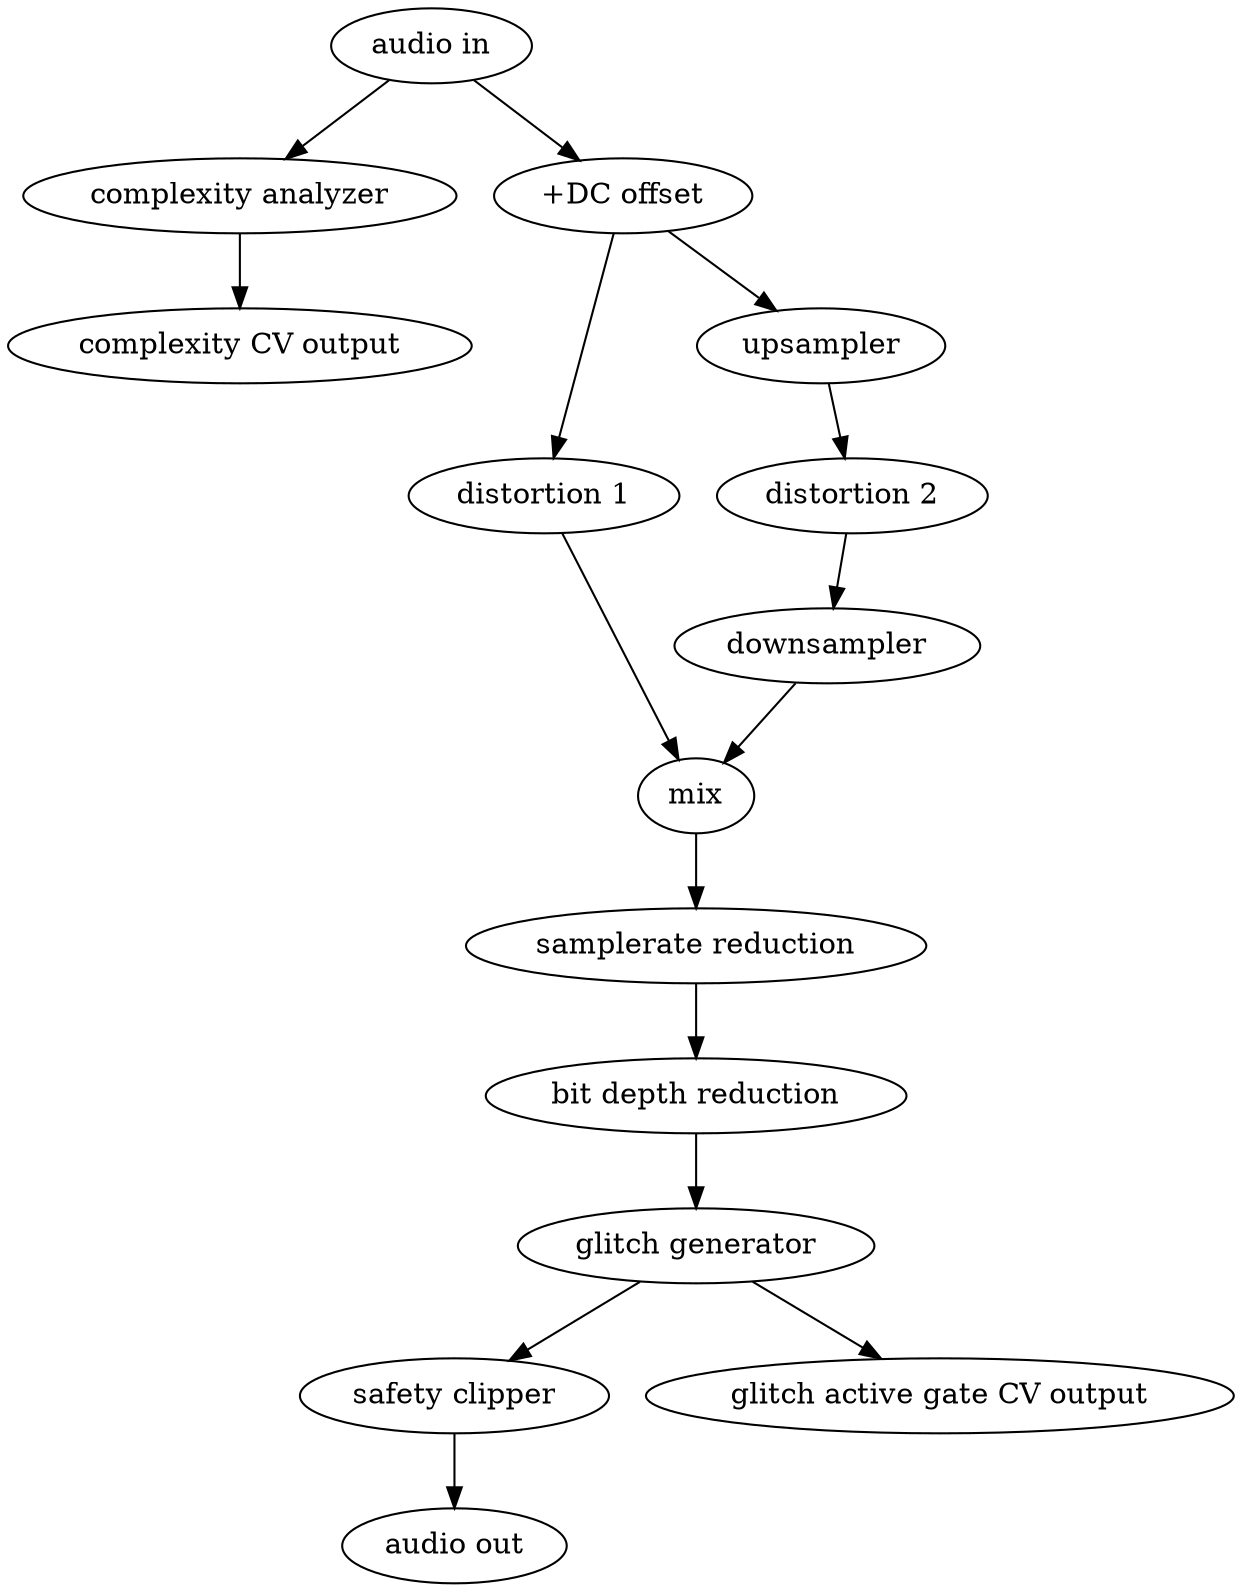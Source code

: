 digraph G {

  "audio in" -> "complexity analyzer"
  "complexity analyzer" -> "complexity CV output"
  "audio in" -> "+DC offset"
  "+DC offset" -> "distortion 1"
  "+DC offset" -> "upsampler"
  "upsampler" -> "distortion 2"
  "distortion 2" -> "downsampler"
  "downsampler" -> "mix"
  "distortion 1" -> "mix"
  "mix" -> "samplerate reduction"
  "samplerate reduction" -> "bit depth reduction"
  "bit depth reduction" -> "glitch generator"
  "glitch generator" -> "safety clipper"
  "safety clipper" -> "audio out"
  "glitch generator" -> "glitch active gate CV output"
}

